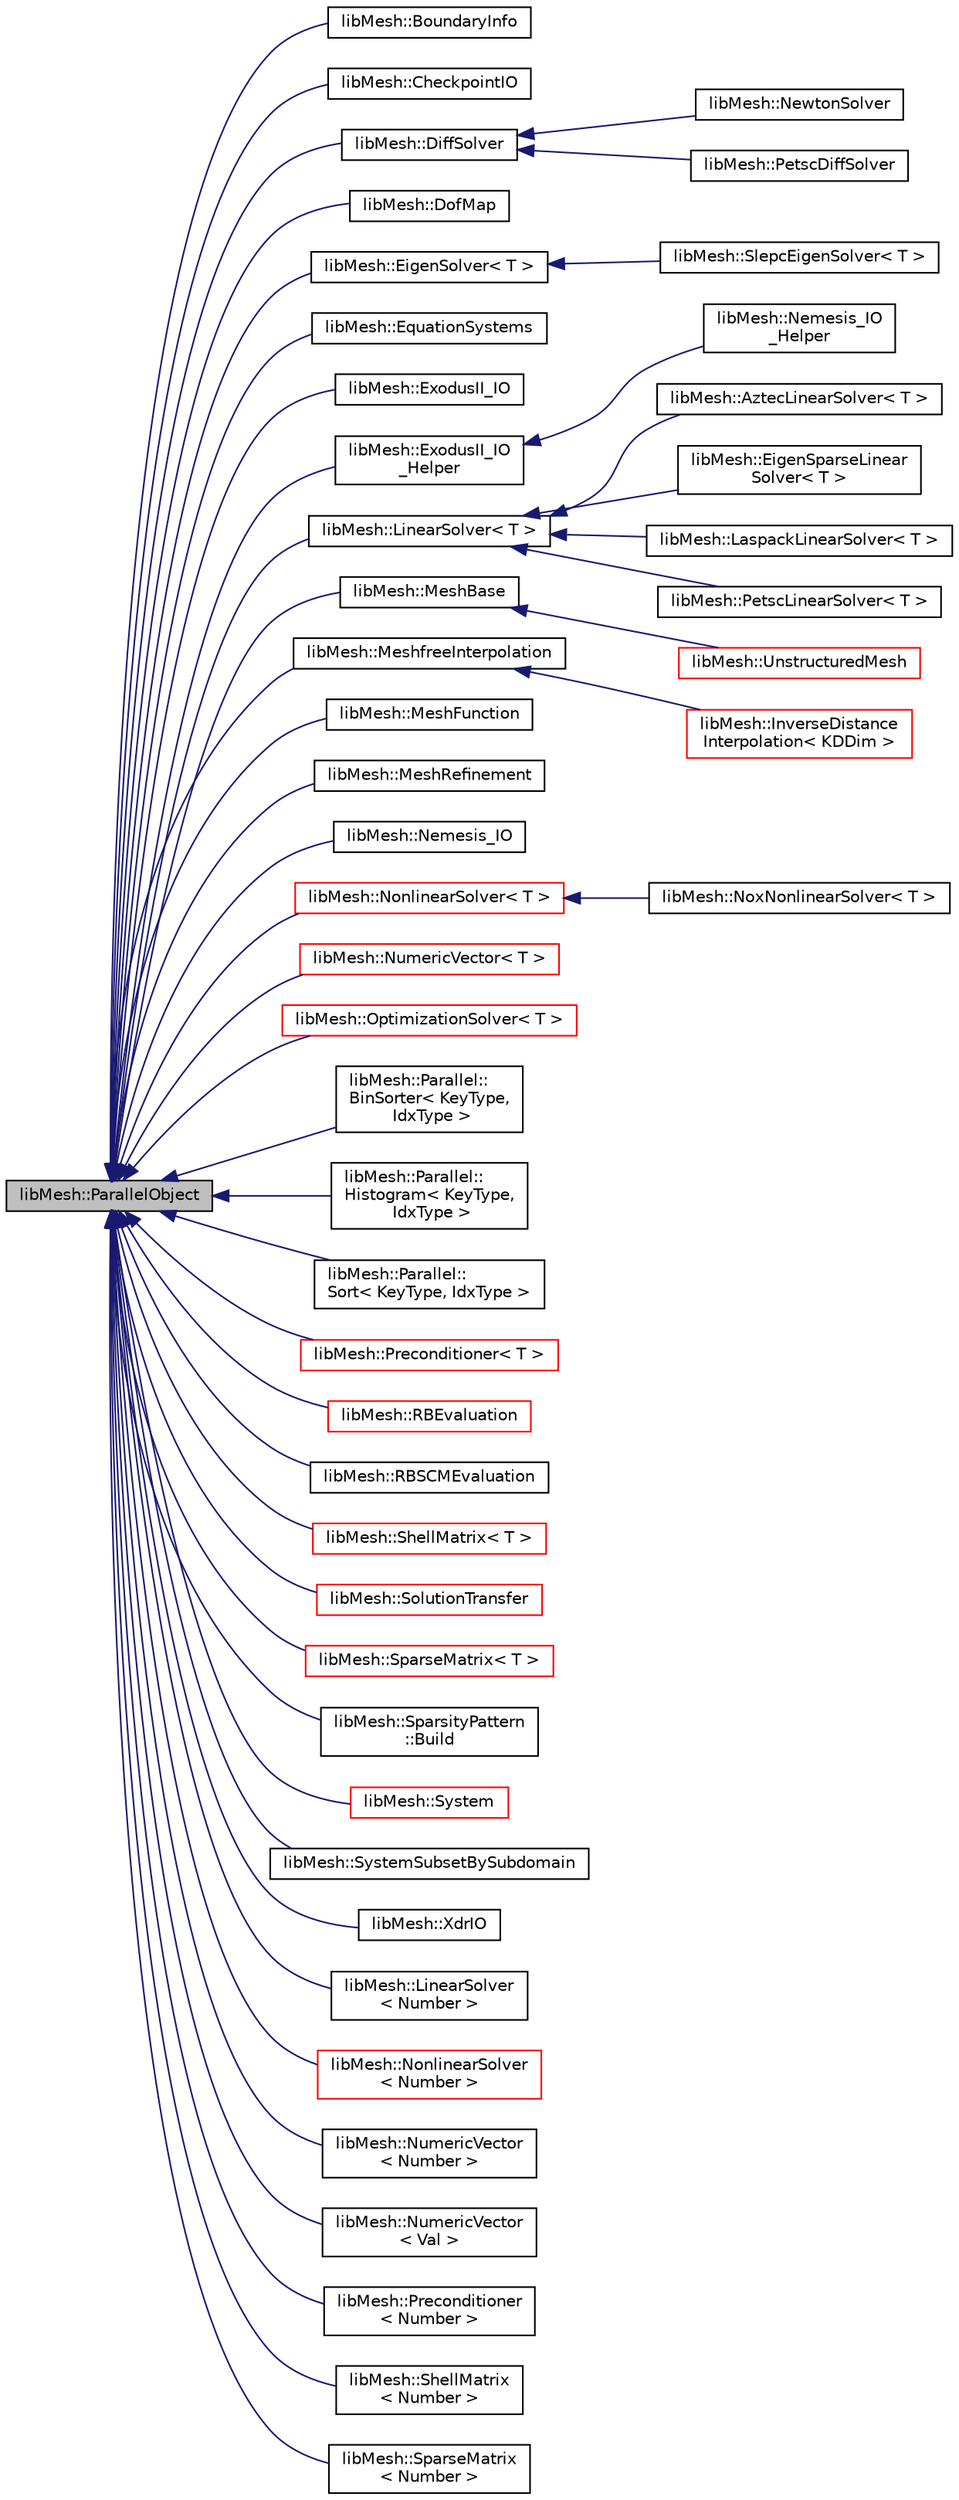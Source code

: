 digraph "libMesh::ParallelObject"
{
  edge [fontname="Helvetica",fontsize="10",labelfontname="Helvetica",labelfontsize="10"];
  node [fontname="Helvetica",fontsize="10",shape=record];
  rankdir="LR";
  Node1 [label="libMesh::ParallelObject",height=0.2,width=0.4,color="black", fillcolor="grey75", style="filled", fontcolor="black"];
  Node1 -> Node2 [dir="back",color="midnightblue",fontsize="10",style="solid",fontname="Helvetica"];
  Node2 [label="libMesh::BoundaryInfo",height=0.2,width=0.4,color="black", fillcolor="white", style="filled",URL="$classlibMesh_1_1BoundaryInfo.html",tooltip="Used by the Mesh to keep track of boundary nodes and elements. "];
  Node1 -> Node3 [dir="back",color="midnightblue",fontsize="10",style="solid",fontname="Helvetica"];
  Node3 [label="libMesh::CheckpointIO",height=0.2,width=0.4,color="black", fillcolor="white", style="filled",URL="$classlibMesh_1_1CheckpointIO.html"];
  Node1 -> Node4 [dir="back",color="midnightblue",fontsize="10",style="solid",fontname="Helvetica"];
  Node4 [label="libMesh::DiffSolver",height=0.2,width=0.4,color="black", fillcolor="white", style="filled",URL="$classlibMesh_1_1DiffSolver.html"];
  Node4 -> Node5 [dir="back",color="midnightblue",fontsize="10",style="solid",fontname="Helvetica"];
  Node5 [label="libMesh::NewtonSolver",height=0.2,width=0.4,color="black", fillcolor="white", style="filled",URL="$classlibMesh_1_1NewtonSolver.html"];
  Node4 -> Node6 [dir="back",color="midnightblue",fontsize="10",style="solid",fontname="Helvetica"];
  Node6 [label="libMesh::PetscDiffSolver",height=0.2,width=0.4,color="black", fillcolor="white", style="filled",URL="$classlibMesh_1_1PetscDiffSolver.html"];
  Node1 -> Node7 [dir="back",color="midnightblue",fontsize="10",style="solid",fontname="Helvetica"];
  Node7 [label="libMesh::DofMap",height=0.2,width=0.4,color="black", fillcolor="white", style="filled",URL="$classlibMesh_1_1DofMap.html",tooltip="Manages the degrees of freedom (DOFs) in a simulation. "];
  Node1 -> Node8 [dir="back",color="midnightblue",fontsize="10",style="solid",fontname="Helvetica"];
  Node8 [label="libMesh::EigenSolver\< T \>",height=0.2,width=0.4,color="black", fillcolor="white", style="filled",URL="$classlibMesh_1_1EigenSolver.html"];
  Node8 -> Node9 [dir="back",color="midnightblue",fontsize="10",style="solid",fontname="Helvetica"];
  Node9 [label="libMesh::SlepcEigenSolver\< T \>",height=0.2,width=0.4,color="black", fillcolor="white", style="filled",URL="$classlibMesh_1_1SlepcEigenSolver.html"];
  Node1 -> Node10 [dir="back",color="midnightblue",fontsize="10",style="solid",fontname="Helvetica"];
  Node10 [label="libMesh::EquationSystems",height=0.2,width=0.4,color="black", fillcolor="white", style="filled",URL="$classlibMesh_1_1EquationSystems.html",tooltip="Manages multiples systems of equations. "];
  Node1 -> Node11 [dir="back",color="midnightblue",fontsize="10",style="solid",fontname="Helvetica"];
  Node11 [label="libMesh::ExodusII_IO",height=0.2,width=0.4,color="black", fillcolor="white", style="filled",URL="$classlibMesh_1_1ExodusII__IO.html",tooltip="Handles reading and writing of Exodus binary files. "];
  Node1 -> Node12 [dir="back",color="midnightblue",fontsize="10",style="solid",fontname="Helvetica"];
  Node12 [label="libMesh::ExodusII_IO\l_Helper",height=0.2,width=0.4,color="black", fillcolor="white", style="filled",URL="$classlibMesh_1_1ExodusII__IO__Helper.html"];
  Node12 -> Node13 [dir="back",color="midnightblue",fontsize="10",style="solid",fontname="Helvetica"];
  Node13 [label="libMesh::Nemesis_IO\l_Helper",height=0.2,width=0.4,color="black", fillcolor="white", style="filled",URL="$classlibMesh_1_1Nemesis__IO__Helper.html"];
  Node1 -> Node14 [dir="back",color="midnightblue",fontsize="10",style="solid",fontname="Helvetica"];
  Node14 [label="libMesh::LinearSolver\< T \>",height=0.2,width=0.4,color="black", fillcolor="white", style="filled",URL="$classlibMesh_1_1LinearSolver.html"];
  Node14 -> Node15 [dir="back",color="midnightblue",fontsize="10",style="solid",fontname="Helvetica"];
  Node15 [label="libMesh::AztecLinearSolver\< T \>",height=0.2,width=0.4,color="black", fillcolor="white", style="filled",URL="$classlibMesh_1_1AztecLinearSolver.html"];
  Node14 -> Node16 [dir="back",color="midnightblue",fontsize="10",style="solid",fontname="Helvetica"];
  Node16 [label="libMesh::EigenSparseLinear\lSolver\< T \>",height=0.2,width=0.4,color="black", fillcolor="white", style="filled",URL="$classlibMesh_1_1EigenSparseLinearSolver.html"];
  Node14 -> Node17 [dir="back",color="midnightblue",fontsize="10",style="solid",fontname="Helvetica"];
  Node17 [label="libMesh::LaspackLinearSolver\< T \>",height=0.2,width=0.4,color="black", fillcolor="white", style="filled",URL="$classlibMesh_1_1LaspackLinearSolver.html"];
  Node14 -> Node18 [dir="back",color="midnightblue",fontsize="10",style="solid",fontname="Helvetica"];
  Node18 [label="libMesh::PetscLinearSolver\< T \>",height=0.2,width=0.4,color="black", fillcolor="white", style="filled",URL="$classlibMesh_1_1PetscLinearSolver.html"];
  Node1 -> Node19 [dir="back",color="midnightblue",fontsize="10",style="solid",fontname="Helvetica"];
  Node19 [label="libMesh::MeshBase",height=0.2,width=0.4,color="black", fillcolor="white", style="filled",URL="$classlibMesh_1_1MeshBase.html",tooltip="Base class for Mesh. "];
  Node19 -> Node20 [dir="back",color="midnightblue",fontsize="10",style="solid",fontname="Helvetica"];
  Node20 [label="libMesh::UnstructuredMesh",height=0.2,width=0.4,color="red", fillcolor="white", style="filled",URL="$classlibMesh_1_1UnstructuredMesh.html"];
  Node1 -> Node21 [dir="back",color="midnightblue",fontsize="10",style="solid",fontname="Helvetica"];
  Node21 [label="libMesh::MeshfreeInterpolation",height=0.2,width=0.4,color="black", fillcolor="white", style="filled",URL="$classlibMesh_1_1MeshfreeInterpolation.html"];
  Node21 -> Node22 [dir="back",color="midnightblue",fontsize="10",style="solid",fontname="Helvetica"];
  Node22 [label="libMesh::InverseDistance\lInterpolation\< KDDim \>",height=0.2,width=0.4,color="red", fillcolor="white", style="filled",URL="$classlibMesh_1_1InverseDistanceInterpolation.html"];
  Node1 -> Node23 [dir="back",color="midnightblue",fontsize="10",style="solid",fontname="Helvetica"];
  Node23 [label="libMesh::MeshFunction",height=0.2,width=0.4,color="black", fillcolor="white", style="filled",URL="$classlibMesh_1_1MeshFunction.html"];
  Node1 -> Node24 [dir="back",color="midnightblue",fontsize="10",style="solid",fontname="Helvetica"];
  Node24 [label="libMesh::MeshRefinement",height=0.2,width=0.4,color="black", fillcolor="white", style="filled",URL="$classlibMesh_1_1MeshRefinement.html",tooltip="Responsible for mesh refinement algorithms and data. "];
  Node1 -> Node25 [dir="back",color="midnightblue",fontsize="10",style="solid",fontname="Helvetica"];
  Node25 [label="libMesh::Nemesis_IO",height=0.2,width=0.4,color="black", fillcolor="white", style="filled",URL="$classlibMesh_1_1Nemesis__IO.html"];
  Node1 -> Node26 [dir="back",color="midnightblue",fontsize="10",style="solid",fontname="Helvetica"];
  Node26 [label="libMesh::NonlinearSolver\< T \>",height=0.2,width=0.4,color="red", fillcolor="white", style="filled",URL="$classlibMesh_1_1NonlinearSolver.html"];
  Node26 -> Node27 [dir="back",color="midnightblue",fontsize="10",style="solid",fontname="Helvetica"];
  Node27 [label="libMesh::NoxNonlinearSolver\< T \>",height=0.2,width=0.4,color="black", fillcolor="white", style="filled",URL="$classlibMesh_1_1NoxNonlinearSolver.html"];
  Node1 -> Node28 [dir="back",color="midnightblue",fontsize="10",style="solid",fontname="Helvetica"];
  Node28 [label="libMesh::NumericVector\< T \>",height=0.2,width=0.4,color="red", fillcolor="white", style="filled",URL="$classlibMesh_1_1NumericVector.html"];
  Node1 -> Node29 [dir="back",color="midnightblue",fontsize="10",style="solid",fontname="Helvetica"];
  Node29 [label="libMesh::OptimizationSolver\< T \>",height=0.2,width=0.4,color="red", fillcolor="white", style="filled",URL="$classlibMesh_1_1OptimizationSolver.html"];
  Node1 -> Node30 [dir="back",color="midnightblue",fontsize="10",style="solid",fontname="Helvetica"];
  Node30 [label="libMesh::Parallel::\lBinSorter\< KeyType,\l IdxType \>",height=0.2,width=0.4,color="black", fillcolor="white", style="filled",URL="$classlibMesh_1_1Parallel_1_1BinSorter.html"];
  Node1 -> Node31 [dir="back",color="midnightblue",fontsize="10",style="solid",fontname="Helvetica"];
  Node31 [label="libMesh::Parallel::\lHistogram\< KeyType,\l IdxType \>",height=0.2,width=0.4,color="black", fillcolor="white", style="filled",URL="$classlibMesh_1_1Parallel_1_1Histogram.html"];
  Node1 -> Node32 [dir="back",color="midnightblue",fontsize="10",style="solid",fontname="Helvetica"];
  Node32 [label="libMesh::Parallel::\lSort\< KeyType, IdxType \>",height=0.2,width=0.4,color="black", fillcolor="white", style="filled",URL="$classlibMesh_1_1Parallel_1_1Sort.html"];
  Node1 -> Node33 [dir="back",color="midnightblue",fontsize="10",style="solid",fontname="Helvetica"];
  Node33 [label="libMesh::Preconditioner\< T \>",height=0.2,width=0.4,color="red", fillcolor="white", style="filled",URL="$classlibMesh_1_1Preconditioner.html"];
  Node1 -> Node34 [dir="back",color="midnightblue",fontsize="10",style="solid",fontname="Helvetica"];
  Node34 [label="libMesh::RBEvaluation",height=0.2,width=0.4,color="red", fillcolor="white", style="filled",URL="$classlibMesh_1_1RBEvaluation.html"];
  Node1 -> Node35 [dir="back",color="midnightblue",fontsize="10",style="solid",fontname="Helvetica"];
  Node35 [label="libMesh::RBSCMEvaluation",height=0.2,width=0.4,color="black", fillcolor="white", style="filled",URL="$classlibMesh_1_1RBSCMEvaluation.html"];
  Node1 -> Node36 [dir="back",color="midnightblue",fontsize="10",style="solid",fontname="Helvetica"];
  Node36 [label="libMesh::ShellMatrix\< T \>",height=0.2,width=0.4,color="red", fillcolor="white", style="filled",URL="$classlibMesh_1_1ShellMatrix.html"];
  Node1 -> Node37 [dir="back",color="midnightblue",fontsize="10",style="solid",fontname="Helvetica"];
  Node37 [label="libMesh::SolutionTransfer",height=0.2,width=0.4,color="red", fillcolor="white", style="filled",URL="$classlibMesh_1_1SolutionTransfer.html"];
  Node1 -> Node38 [dir="back",color="midnightblue",fontsize="10",style="solid",fontname="Helvetica"];
  Node38 [label="libMesh::SparseMatrix\< T \>",height=0.2,width=0.4,color="red", fillcolor="white", style="filled",URL="$classlibMesh_1_1SparseMatrix.html"];
  Node1 -> Node39 [dir="back",color="midnightblue",fontsize="10",style="solid",fontname="Helvetica"];
  Node39 [label="libMesh::SparsityPattern\l::Build",height=0.2,width=0.4,color="black", fillcolor="white", style="filled",URL="$classlibMesh_1_1SparsityPattern_1_1Build.html"];
  Node1 -> Node40 [dir="back",color="midnightblue",fontsize="10",style="solid",fontname="Helvetica"];
  Node40 [label="libMesh::System",height=0.2,width=0.4,color="red", fillcolor="white", style="filled",URL="$classlibMesh_1_1System.html"];
  Node1 -> Node41 [dir="back",color="midnightblue",fontsize="10",style="solid",fontname="Helvetica"];
  Node41 [label="libMesh::SystemSubsetBySubdomain",height=0.2,width=0.4,color="black", fillcolor="white", style="filled",URL="$classlibMesh_1_1SystemSubsetBySubdomain.html"];
  Node1 -> Node42 [dir="back",color="midnightblue",fontsize="10",style="solid",fontname="Helvetica"];
  Node42 [label="libMesh::XdrIO",height=0.2,width=0.4,color="black", fillcolor="white", style="filled",URL="$classlibMesh_1_1XdrIO.html"];
  Node1 -> Node43 [dir="back",color="midnightblue",fontsize="10",style="solid",fontname="Helvetica"];
  Node43 [label="libMesh::LinearSolver\l\< Number \>",height=0.2,width=0.4,color="black", fillcolor="white", style="filled",URL="$classlibMesh_1_1LinearSolver.html"];
  Node1 -> Node44 [dir="back",color="midnightblue",fontsize="10",style="solid",fontname="Helvetica"];
  Node44 [label="libMesh::NonlinearSolver\l\< Number \>",height=0.2,width=0.4,color="red", fillcolor="white", style="filled",URL="$classlibMesh_1_1NonlinearSolver.html"];
  Node1 -> Node45 [dir="back",color="midnightblue",fontsize="10",style="solid",fontname="Helvetica"];
  Node45 [label="libMesh::NumericVector\l\< Number \>",height=0.2,width=0.4,color="black", fillcolor="white", style="filled",URL="$classlibMesh_1_1NumericVector.html"];
  Node1 -> Node46 [dir="back",color="midnightblue",fontsize="10",style="solid",fontname="Helvetica"];
  Node46 [label="libMesh::NumericVector\l\< Val \>",height=0.2,width=0.4,color="black", fillcolor="white", style="filled",URL="$classlibMesh_1_1NumericVector.html"];
  Node1 -> Node47 [dir="back",color="midnightblue",fontsize="10",style="solid",fontname="Helvetica"];
  Node47 [label="libMesh::Preconditioner\l\< Number \>",height=0.2,width=0.4,color="black", fillcolor="white", style="filled",URL="$classlibMesh_1_1Preconditioner.html"];
  Node1 -> Node48 [dir="back",color="midnightblue",fontsize="10",style="solid",fontname="Helvetica"];
  Node48 [label="libMesh::ShellMatrix\l\< Number \>",height=0.2,width=0.4,color="black", fillcolor="white", style="filled",URL="$classlibMesh_1_1ShellMatrix.html"];
  Node1 -> Node49 [dir="back",color="midnightblue",fontsize="10",style="solid",fontname="Helvetica"];
  Node49 [label="libMesh::SparseMatrix\l\< Number \>",height=0.2,width=0.4,color="black", fillcolor="white", style="filled",URL="$classlibMesh_1_1SparseMatrix.html"];
}
